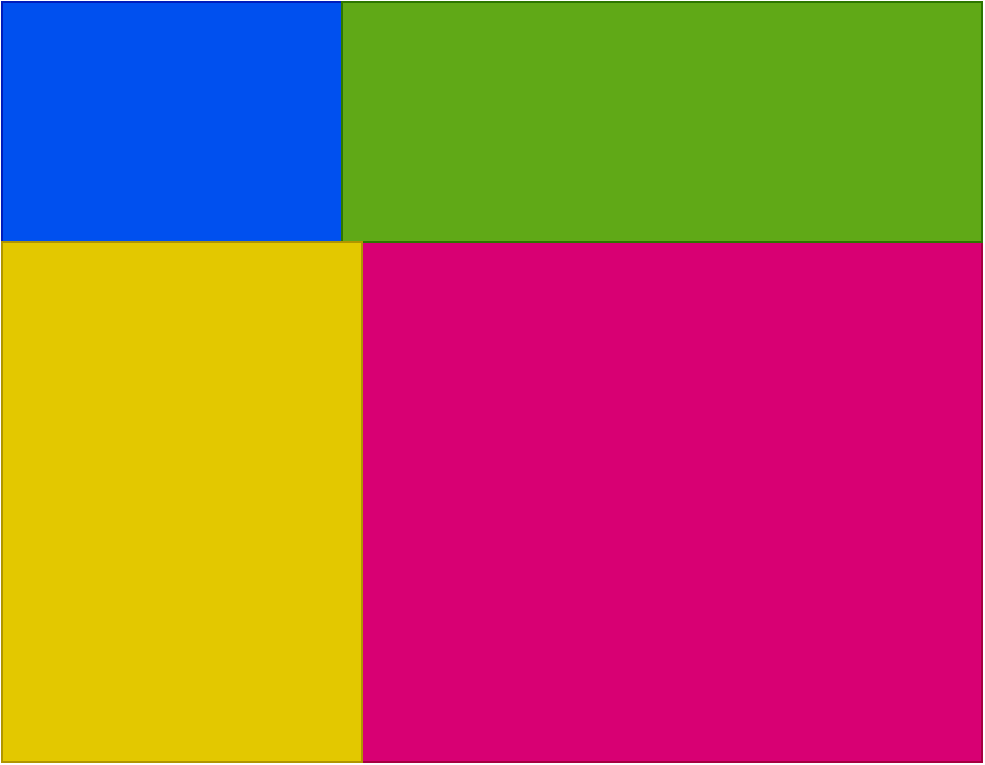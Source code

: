 <mxfile>
    <diagram id="JBzyz8E2U7XhJp51R_8Y" name="Page-1">
        <mxGraphModel dx="617" dy="468" grid="1" gridSize="10" guides="1" tooltips="1" connect="1" arrows="1" fold="1" page="1" pageScale="1" pageWidth="827" pageHeight="1169" math="0" shadow="0">
            <root>
                <mxCell id="0"/>
                <mxCell id="1" parent="0"/>
                <mxCell id="5TzHmV_yBQoboU8BWRP5-1" value="" style="rounded=0;whiteSpace=wrap;html=1;fillColor=#d80073;fontColor=#ffffff;strokeColor=#A50040;" parent="1" vertex="1">
                    <mxGeometry x="220" y="180" width="310" height="260" as="geometry"/>
                </mxCell>
                <mxCell id="2" value="" style="rounded=0;whiteSpace=wrap;html=1;fillColor=#0050ef;fontColor=#ffffff;strokeColor=#001DBC;" vertex="1" parent="1">
                    <mxGeometry x="40" y="60" width="180" height="120" as="geometry"/>
                </mxCell>
                <mxCell id="3" value="" style="rounded=0;whiteSpace=wrap;html=1;fillColor=#60a917;fontColor=#ffffff;strokeColor=#2D7600;" vertex="1" parent="1">
                    <mxGeometry x="210" y="60" width="320" height="120" as="geometry"/>
                </mxCell>
                <mxCell id="4" value="" style="rounded=0;whiteSpace=wrap;html=1;fillColor=#e3c800;fontColor=#000000;strokeColor=#B09500;" vertex="1" parent="1">
                    <mxGeometry x="40" y="180" width="180" height="260" as="geometry"/>
                </mxCell>
            </root>
        </mxGraphModel>
    </diagram>
</mxfile>